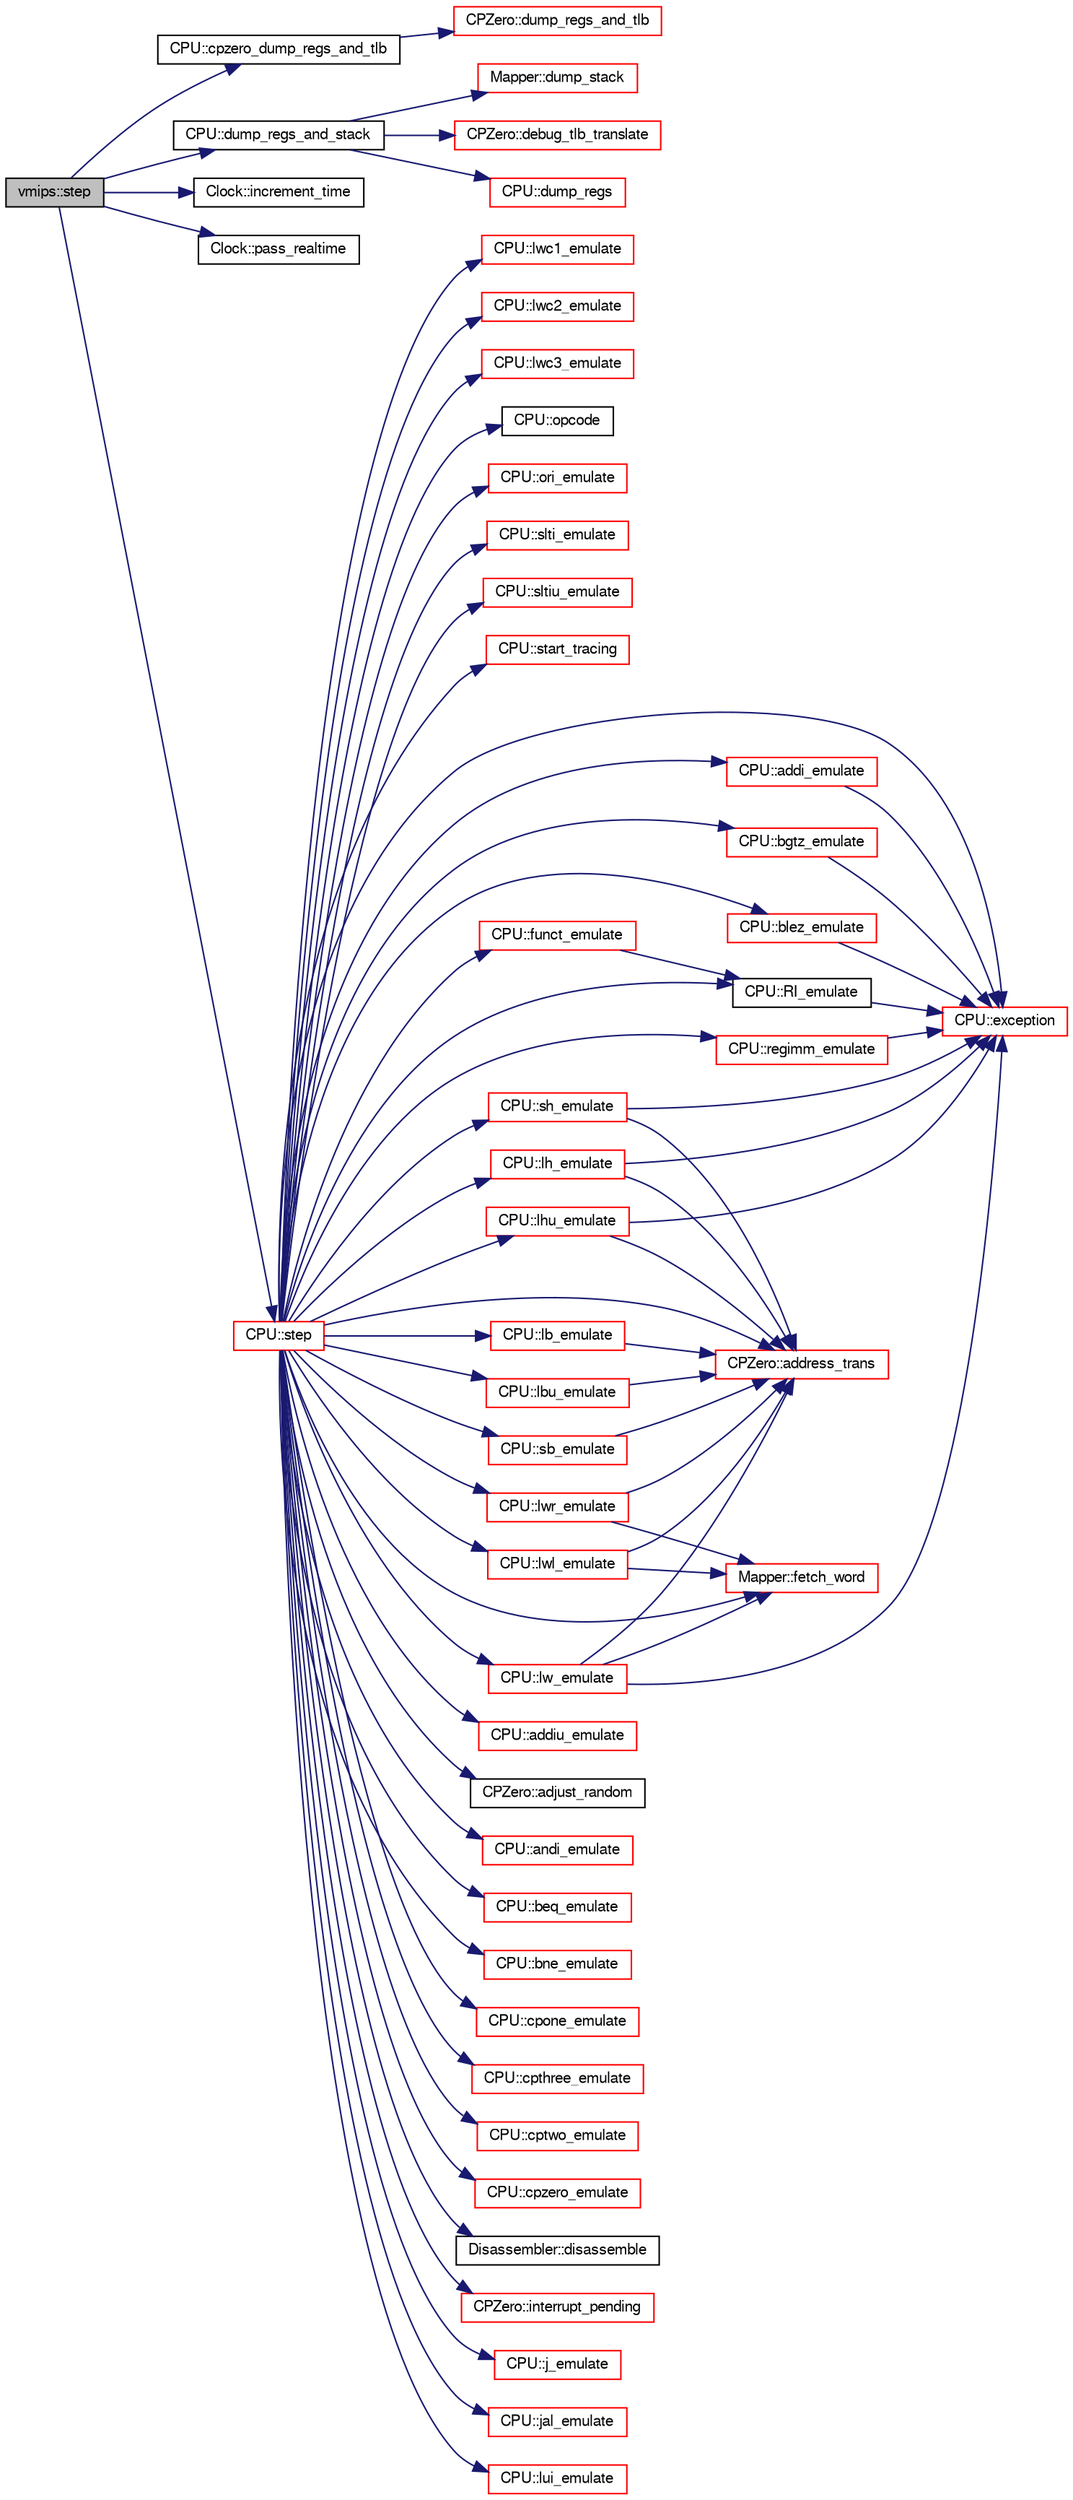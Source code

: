 digraph G
{
  edge [fontname="FreeSans",fontsize="10",labelfontname="FreeSans",labelfontsize="10"];
  node [fontname="FreeSans",fontsize="10",shape=record];
  rankdir=LR;
  Node1 [label="vmips::step",height=0.2,width=0.4,color="black", fillcolor="grey75", style="filled" fontcolor="black"];
  Node1 -> Node2 [color="midnightblue",fontsize="10",style="solid"];
  Node2 [label="CPU::cpzero_dump_regs_and_tlb",height=0.2,width=0.4,color="black", fillcolor="white", style="filled",URL="$classCPU.html#af737d7d7d3c78fdae2e614787289ffad"];
  Node2 -> Node3 [color="midnightblue",fontsize="10",style="solid"];
  Node3 [label="CPZero::dump_regs_and_tlb",height=0.2,width=0.4,color="red", fillcolor="white", style="filled",URL="$classCPZero.html#a2bf7aa14a71d8ae4ffb4a3f9c352e971"];
  Node1 -> Node4 [color="midnightblue",fontsize="10",style="solid"];
  Node4 [label="CPU::dump_regs_and_stack",height=0.2,width=0.4,color="black", fillcolor="white", style="filled",URL="$classCPU.html#ae24bbf9f230ba35d3d11d00e7e449dff"];
  Node4 -> Node5 [color="midnightblue",fontsize="10",style="solid"];
  Node5 [label="CPZero::debug_tlb_translate",height=0.2,width=0.4,color="red", fillcolor="white", style="filled",URL="$classCPZero.html#a1c5cbff0e8691ce9eccb50d8de55076d"];
  Node4 -> Node6 [color="midnightblue",fontsize="10",style="solid"];
  Node6 [label="CPU::dump_regs",height=0.2,width=0.4,color="red", fillcolor="white", style="filled",URL="$classCPU.html#aaeb5869fd90b6462918d3d116332d8b5"];
  Node4 -> Node7 [color="midnightblue",fontsize="10",style="solid"];
  Node7 [label="Mapper::dump_stack",height=0.2,width=0.4,color="red", fillcolor="white", style="filled",URL="$classMapper.html#ab77d2b3eea937495e705aaba009b3940"];
  Node1 -> Node8 [color="midnightblue",fontsize="10",style="solid"];
  Node8 [label="Clock::increment_time",height=0.2,width=0.4,color="black", fillcolor="white", style="filled",URL="$classClock.html#a4007cf9c21326281382a1f1244616e9d"];
  Node1 -> Node9 [color="midnightblue",fontsize="10",style="solid"];
  Node9 [label="Clock::pass_realtime",height=0.2,width=0.4,color="black", fillcolor="white", style="filled",URL="$classClock.html#a1e102973afde24e2b1fc4f897976ce86"];
  Node1 -> Node10 [color="midnightblue",fontsize="10",style="solid"];
  Node10 [label="CPU::step",height=0.2,width=0.4,color="red", fillcolor="white", style="filled",URL="$classCPU.html#af4f84a4193a44aeef676abe4402b8c71"];
  Node10 -> Node11 [color="midnightblue",fontsize="10",style="solid"];
  Node11 [label="CPU::addi_emulate",height=0.2,width=0.4,color="red", fillcolor="white", style="filled",URL="$classCPU.html#ac59325c43ac5db28acdd841fc4755cc2"];
  Node11 -> Node12 [color="midnightblue",fontsize="10",style="solid"];
  Node12 [label="CPU::exception",height=0.2,width=0.4,color="red", fillcolor="white", style="filled",URL="$classCPU.html#a585862b2d962819486be215064fce20e"];
  Node10 -> Node13 [color="midnightblue",fontsize="10",style="solid"];
  Node13 [label="CPU::addiu_emulate",height=0.2,width=0.4,color="red", fillcolor="white", style="filled",URL="$classCPU.html#adcf694d210e2340a1dcba7e1b1d8f147"];
  Node10 -> Node14 [color="midnightblue",fontsize="10",style="solid"];
  Node14 [label="CPZero::address_trans",height=0.2,width=0.4,color="red", fillcolor="white", style="filled",URL="$classCPZero.html#a68d1b7345c9504dd6c3558167bf2f7fd"];
  Node10 -> Node15 [color="midnightblue",fontsize="10",style="solid"];
  Node15 [label="CPZero::adjust_random",height=0.2,width=0.4,color="black", fillcolor="white", style="filled",URL="$classCPZero.html#a343f7ad989439421dd250c1a81d37d4c"];
  Node10 -> Node16 [color="midnightblue",fontsize="10",style="solid"];
  Node16 [label="CPU::andi_emulate",height=0.2,width=0.4,color="red", fillcolor="white", style="filled",URL="$classCPU.html#a428a65c6ca86430e3d5c34bae25aec4d"];
  Node10 -> Node17 [color="midnightblue",fontsize="10",style="solid"];
  Node17 [label="CPU::beq_emulate",height=0.2,width=0.4,color="red", fillcolor="white", style="filled",URL="$classCPU.html#ab8483602543bb291a6bcab1873226e6d"];
  Node10 -> Node18 [color="midnightblue",fontsize="10",style="solid"];
  Node18 [label="CPU::bgtz_emulate",height=0.2,width=0.4,color="red", fillcolor="white", style="filled",URL="$classCPU.html#ad099b433c0dd31578883fb7aab329c21"];
  Node18 -> Node12 [color="midnightblue",fontsize="10",style="solid"];
  Node10 -> Node19 [color="midnightblue",fontsize="10",style="solid"];
  Node19 [label="CPU::blez_emulate",height=0.2,width=0.4,color="red", fillcolor="white", style="filled",URL="$classCPU.html#a07d85530f9f0e3cd63d4e38e770c37df"];
  Node19 -> Node12 [color="midnightblue",fontsize="10",style="solid"];
  Node10 -> Node20 [color="midnightblue",fontsize="10",style="solid"];
  Node20 [label="CPU::bne_emulate",height=0.2,width=0.4,color="red", fillcolor="white", style="filled",URL="$classCPU.html#ae1bbc7bdc294a982307db5dd92f3f29a"];
  Node10 -> Node21 [color="midnightblue",fontsize="10",style="solid"];
  Node21 [label="CPU::cpone_emulate",height=0.2,width=0.4,color="red", fillcolor="white", style="filled",URL="$classCPU.html#a221f6f3223e32a3b1f3b3d4c68628aac"];
  Node10 -> Node22 [color="midnightblue",fontsize="10",style="solid"];
  Node22 [label="CPU::cpthree_emulate",height=0.2,width=0.4,color="red", fillcolor="white", style="filled",URL="$classCPU.html#a55223ec98f748ce379420d4eba934dbf"];
  Node10 -> Node23 [color="midnightblue",fontsize="10",style="solid"];
  Node23 [label="CPU::cptwo_emulate",height=0.2,width=0.4,color="red", fillcolor="white", style="filled",URL="$classCPU.html#ae338c1e5c3bc11c4f33bc7654b76edd4"];
  Node10 -> Node24 [color="midnightblue",fontsize="10",style="solid"];
  Node24 [label="CPU::cpzero_emulate",height=0.2,width=0.4,color="red", fillcolor="white", style="filled",URL="$classCPU.html#aab8c941ebf88267b842c8b63092c7df8"];
  Node10 -> Node25 [color="midnightblue",fontsize="10",style="solid"];
  Node25 [label="Disassembler::disassemble",height=0.2,width=0.4,color="black", fillcolor="white", style="filled",URL="$classDisassembler.html#aa45c52f0704884adb330b4c1c052d5b7"];
  Node10 -> Node12 [color="midnightblue",fontsize="10",style="solid"];
  Node10 -> Node26 [color="midnightblue",fontsize="10",style="solid"];
  Node26 [label="Mapper::fetch_word",height=0.2,width=0.4,color="red", fillcolor="white", style="filled",URL="$classMapper.html#a4633b1f7ac51dfac73feff2fc4cc24e9"];
  Node10 -> Node27 [color="midnightblue",fontsize="10",style="solid"];
  Node27 [label="CPU::funct_emulate",height=0.2,width=0.4,color="red", fillcolor="white", style="filled",URL="$classCPU.html#a72d2375d4bda77bef899439c7f9b9b0f"];
  Node27 -> Node28 [color="midnightblue",fontsize="10",style="solid"];
  Node28 [label="CPU::RI_emulate",height=0.2,width=0.4,color="black", fillcolor="white", style="filled",URL="$classCPU.html#a2220cac151f1745874a46eed35761ddb"];
  Node28 -> Node12 [color="midnightblue",fontsize="10",style="solid"];
  Node10 -> Node29 [color="midnightblue",fontsize="10",style="solid"];
  Node29 [label="CPZero::interrupt_pending",height=0.2,width=0.4,color="red", fillcolor="white", style="filled",URL="$classCPZero.html#a566560627c3f4fab281a63944bf9ffc1"];
  Node10 -> Node30 [color="midnightblue",fontsize="10",style="solid"];
  Node30 [label="CPU::j_emulate",height=0.2,width=0.4,color="red", fillcolor="white", style="filled",URL="$classCPU.html#a6c941506a048425212cda8dff079a9c5"];
  Node10 -> Node31 [color="midnightblue",fontsize="10",style="solid"];
  Node31 [label="CPU::jal_emulate",height=0.2,width=0.4,color="red", fillcolor="white", style="filled",URL="$classCPU.html#aa65d0dc6f6e345d632d962cda7415ffc"];
  Node10 -> Node32 [color="midnightblue",fontsize="10",style="solid"];
  Node32 [label="CPU::lb_emulate",height=0.2,width=0.4,color="red", fillcolor="white", style="filled",URL="$classCPU.html#a7f7353bd53ccdbd154658895ccb1790b"];
  Node32 -> Node14 [color="midnightblue",fontsize="10",style="solid"];
  Node10 -> Node33 [color="midnightblue",fontsize="10",style="solid"];
  Node33 [label="CPU::lbu_emulate",height=0.2,width=0.4,color="red", fillcolor="white", style="filled",URL="$classCPU.html#a784f872d9934535f849ca5533e6d2344"];
  Node33 -> Node14 [color="midnightblue",fontsize="10",style="solid"];
  Node10 -> Node34 [color="midnightblue",fontsize="10",style="solid"];
  Node34 [label="CPU::lh_emulate",height=0.2,width=0.4,color="red", fillcolor="white", style="filled",URL="$classCPU.html#a2431d002e82968109f1dc358c3e33ef7"];
  Node34 -> Node14 [color="midnightblue",fontsize="10",style="solid"];
  Node34 -> Node12 [color="midnightblue",fontsize="10",style="solid"];
  Node10 -> Node35 [color="midnightblue",fontsize="10",style="solid"];
  Node35 [label="CPU::lhu_emulate",height=0.2,width=0.4,color="red", fillcolor="white", style="filled",URL="$classCPU.html#a4fee10b21105794779b58964d69788bc"];
  Node35 -> Node14 [color="midnightblue",fontsize="10",style="solid"];
  Node35 -> Node12 [color="midnightblue",fontsize="10",style="solid"];
  Node10 -> Node36 [color="midnightblue",fontsize="10",style="solid"];
  Node36 [label="CPU::lui_emulate",height=0.2,width=0.4,color="red", fillcolor="white", style="filled",URL="$classCPU.html#ab3bb4e55218c71542705abacc85cbbef"];
  Node10 -> Node37 [color="midnightblue",fontsize="10",style="solid"];
  Node37 [label="CPU::lw_emulate",height=0.2,width=0.4,color="red", fillcolor="white", style="filled",URL="$classCPU.html#a0257d77024421e4c682789a1e981de02"];
  Node37 -> Node14 [color="midnightblue",fontsize="10",style="solid"];
  Node37 -> Node12 [color="midnightblue",fontsize="10",style="solid"];
  Node37 -> Node26 [color="midnightblue",fontsize="10",style="solid"];
  Node10 -> Node38 [color="midnightblue",fontsize="10",style="solid"];
  Node38 [label="CPU::lwc1_emulate",height=0.2,width=0.4,color="red", fillcolor="white", style="filled",URL="$classCPU.html#acc036fc3519f4f57491748a374ea53a4"];
  Node10 -> Node39 [color="midnightblue",fontsize="10",style="solid"];
  Node39 [label="CPU::lwc2_emulate",height=0.2,width=0.4,color="red", fillcolor="white", style="filled",URL="$classCPU.html#ab970502c538f46c135abdd5f4de9b81a"];
  Node10 -> Node40 [color="midnightblue",fontsize="10",style="solid"];
  Node40 [label="CPU::lwc3_emulate",height=0.2,width=0.4,color="red", fillcolor="white", style="filled",URL="$classCPU.html#afd81fbeb5e17dfd25d9179bdc7d14db7"];
  Node10 -> Node41 [color="midnightblue",fontsize="10",style="solid"];
  Node41 [label="CPU::lwl_emulate",height=0.2,width=0.4,color="red", fillcolor="white", style="filled",URL="$classCPU.html#ac1db353a9a93c7e47aa1f410bc23fec3"];
  Node41 -> Node14 [color="midnightblue",fontsize="10",style="solid"];
  Node41 -> Node26 [color="midnightblue",fontsize="10",style="solid"];
  Node10 -> Node42 [color="midnightblue",fontsize="10",style="solid"];
  Node42 [label="CPU::lwr_emulate",height=0.2,width=0.4,color="red", fillcolor="white", style="filled",URL="$classCPU.html#ae7a86c3813087678b5fef55d4b976400"];
  Node42 -> Node14 [color="midnightblue",fontsize="10",style="solid"];
  Node42 -> Node26 [color="midnightblue",fontsize="10",style="solid"];
  Node10 -> Node43 [color="midnightblue",fontsize="10",style="solid"];
  Node43 [label="CPU::opcode",height=0.2,width=0.4,color="black", fillcolor="white", style="filled",URL="$classCPU.html#a7e03d573f476dd6b729afed1c7c9085c"];
  Node10 -> Node44 [color="midnightblue",fontsize="10",style="solid"];
  Node44 [label="CPU::ori_emulate",height=0.2,width=0.4,color="red", fillcolor="white", style="filled",URL="$classCPU.html#a881a19abc96daf5b3a010660f9f36e81"];
  Node10 -> Node45 [color="midnightblue",fontsize="10",style="solid"];
  Node45 [label="CPU::regimm_emulate",height=0.2,width=0.4,color="red", fillcolor="white", style="filled",URL="$classCPU.html#a7f73382ebb68eeb29e5898f2088f3dbb"];
  Node45 -> Node12 [color="midnightblue",fontsize="10",style="solid"];
  Node10 -> Node28 [color="midnightblue",fontsize="10",style="solid"];
  Node10 -> Node46 [color="midnightblue",fontsize="10",style="solid"];
  Node46 [label="CPU::sb_emulate",height=0.2,width=0.4,color="red", fillcolor="white", style="filled",URL="$classCPU.html#a6399b7217b5d74860e5e815b0f36ec45"];
  Node46 -> Node14 [color="midnightblue",fontsize="10",style="solid"];
  Node10 -> Node47 [color="midnightblue",fontsize="10",style="solid"];
  Node47 [label="CPU::sh_emulate",height=0.2,width=0.4,color="red", fillcolor="white", style="filled",URL="$classCPU.html#afcdf6fb7c204c83a587efddbf16dea2e"];
  Node47 -> Node14 [color="midnightblue",fontsize="10",style="solid"];
  Node47 -> Node12 [color="midnightblue",fontsize="10",style="solid"];
  Node10 -> Node48 [color="midnightblue",fontsize="10",style="solid"];
  Node48 [label="CPU::slti_emulate",height=0.2,width=0.4,color="red", fillcolor="white", style="filled",URL="$classCPU.html#a6e6b0514f1ae4b8a92c5356bda7b6edc"];
  Node10 -> Node49 [color="midnightblue",fontsize="10",style="solid"];
  Node49 [label="CPU::sltiu_emulate",height=0.2,width=0.4,color="red", fillcolor="white", style="filled",URL="$classCPU.html#a7720b01681dae29df475f52a88d687d9"];
  Node10 -> Node50 [color="midnightblue",fontsize="10",style="solid"];
  Node50 [label="CPU::start_tracing",height=0.2,width=0.4,color="red", fillcolor="white", style="filled",URL="$classCPU.html#ac7b1309543175ded1def959bee53bf5f"];
}
